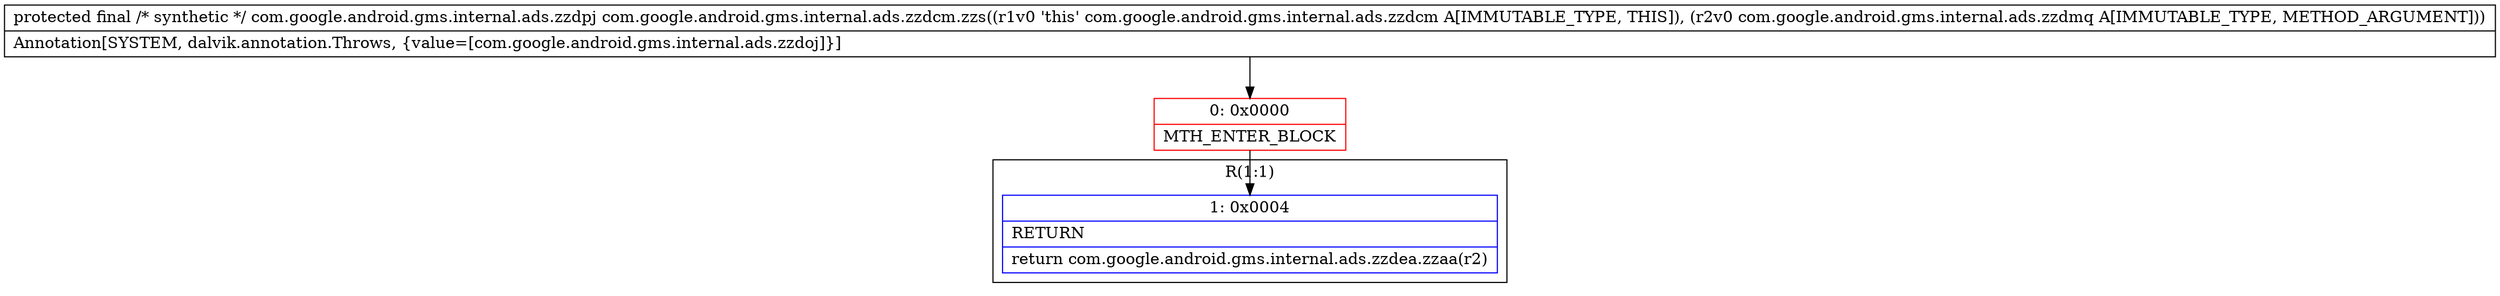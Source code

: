 digraph "CFG forcom.google.android.gms.internal.ads.zzdcm.zzs(Lcom\/google\/android\/gms\/internal\/ads\/zzdmq;)Lcom\/google\/android\/gms\/internal\/ads\/zzdpj;" {
subgraph cluster_Region_975281562 {
label = "R(1:1)";
node [shape=record,color=blue];
Node_1 [shape=record,label="{1\:\ 0x0004|RETURN\l|return com.google.android.gms.internal.ads.zzdea.zzaa(r2)\l}"];
}
Node_0 [shape=record,color=red,label="{0\:\ 0x0000|MTH_ENTER_BLOCK\l}"];
MethodNode[shape=record,label="{protected final \/* synthetic *\/ com.google.android.gms.internal.ads.zzdpj com.google.android.gms.internal.ads.zzdcm.zzs((r1v0 'this' com.google.android.gms.internal.ads.zzdcm A[IMMUTABLE_TYPE, THIS]), (r2v0 com.google.android.gms.internal.ads.zzdmq A[IMMUTABLE_TYPE, METHOD_ARGUMENT]))  | Annotation[SYSTEM, dalvik.annotation.Throws, \{value=[com.google.android.gms.internal.ads.zzdoj]\}]\l}"];
MethodNode -> Node_0;
Node_0 -> Node_1;
}

